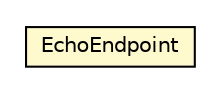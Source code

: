 #!/usr/local/bin/dot
#
# Class diagram 
# Generated by UMLGraph version R5_6-24-gf6e263 (http://www.umlgraph.org/)
#

digraph G {
	edge [fontname="Helvetica",fontsize=10,labelfontname="Helvetica",labelfontsize=10];
	node [fontname="Helvetica",fontsize=10,shape=plaintext];
	nodesep=0.25;
	ranksep=0.5;
	// net.trajano.app.EchoEndpoint
	c449 [label=<<table title="net.trajano.app.EchoEndpoint" border="0" cellborder="1" cellspacing="0" cellpadding="2" port="p" bgcolor="lemonChiffon" href="./EchoEndpoint.html">
		<tr><td><table border="0" cellspacing="0" cellpadding="1">
<tr><td align="center" balign="center"> EchoEndpoint </td></tr>
		</table></td></tr>
		</table>>, URL="./EchoEndpoint.html", fontname="Helvetica", fontcolor="black", fontsize=10.0];
}


